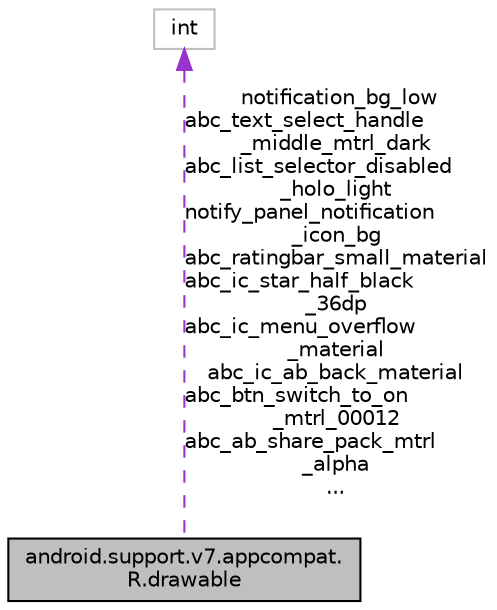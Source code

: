 digraph "android.support.v7.appcompat.R.drawable"
{
 // INTERACTIVE_SVG=YES
 // LATEX_PDF_SIZE
  edge [fontname="Helvetica",fontsize="10",labelfontname="Helvetica",labelfontsize="10"];
  node [fontname="Helvetica",fontsize="10",shape=record];
  Node1 [label="android.support.v7.appcompat.\lR.drawable",height=0.2,width=0.4,color="black", fillcolor="grey75", style="filled", fontcolor="black",tooltip=" "];
  Node2 -> Node1 [dir="back",color="darkorchid3",fontsize="10",style="dashed",label=" notification_bg_low\nabc_text_select_handle\l_middle_mtrl_dark\nabc_list_selector_disabled\l_holo_light\nnotify_panel_notification\l_icon_bg\nabc_ratingbar_small_material\nabc_ic_star_half_black\l_36dp\nabc_ic_menu_overflow\l_material\nabc_ic_ab_back_material\nabc_btn_switch_to_on\l_mtrl_00012\nabc_ab_share_pack_mtrl\l_alpha\n..." ,fontname="Helvetica"];
  Node2 [label="int",height=0.2,width=0.4,color="grey75", fillcolor="white", style="filled",tooltip=" "];
}
